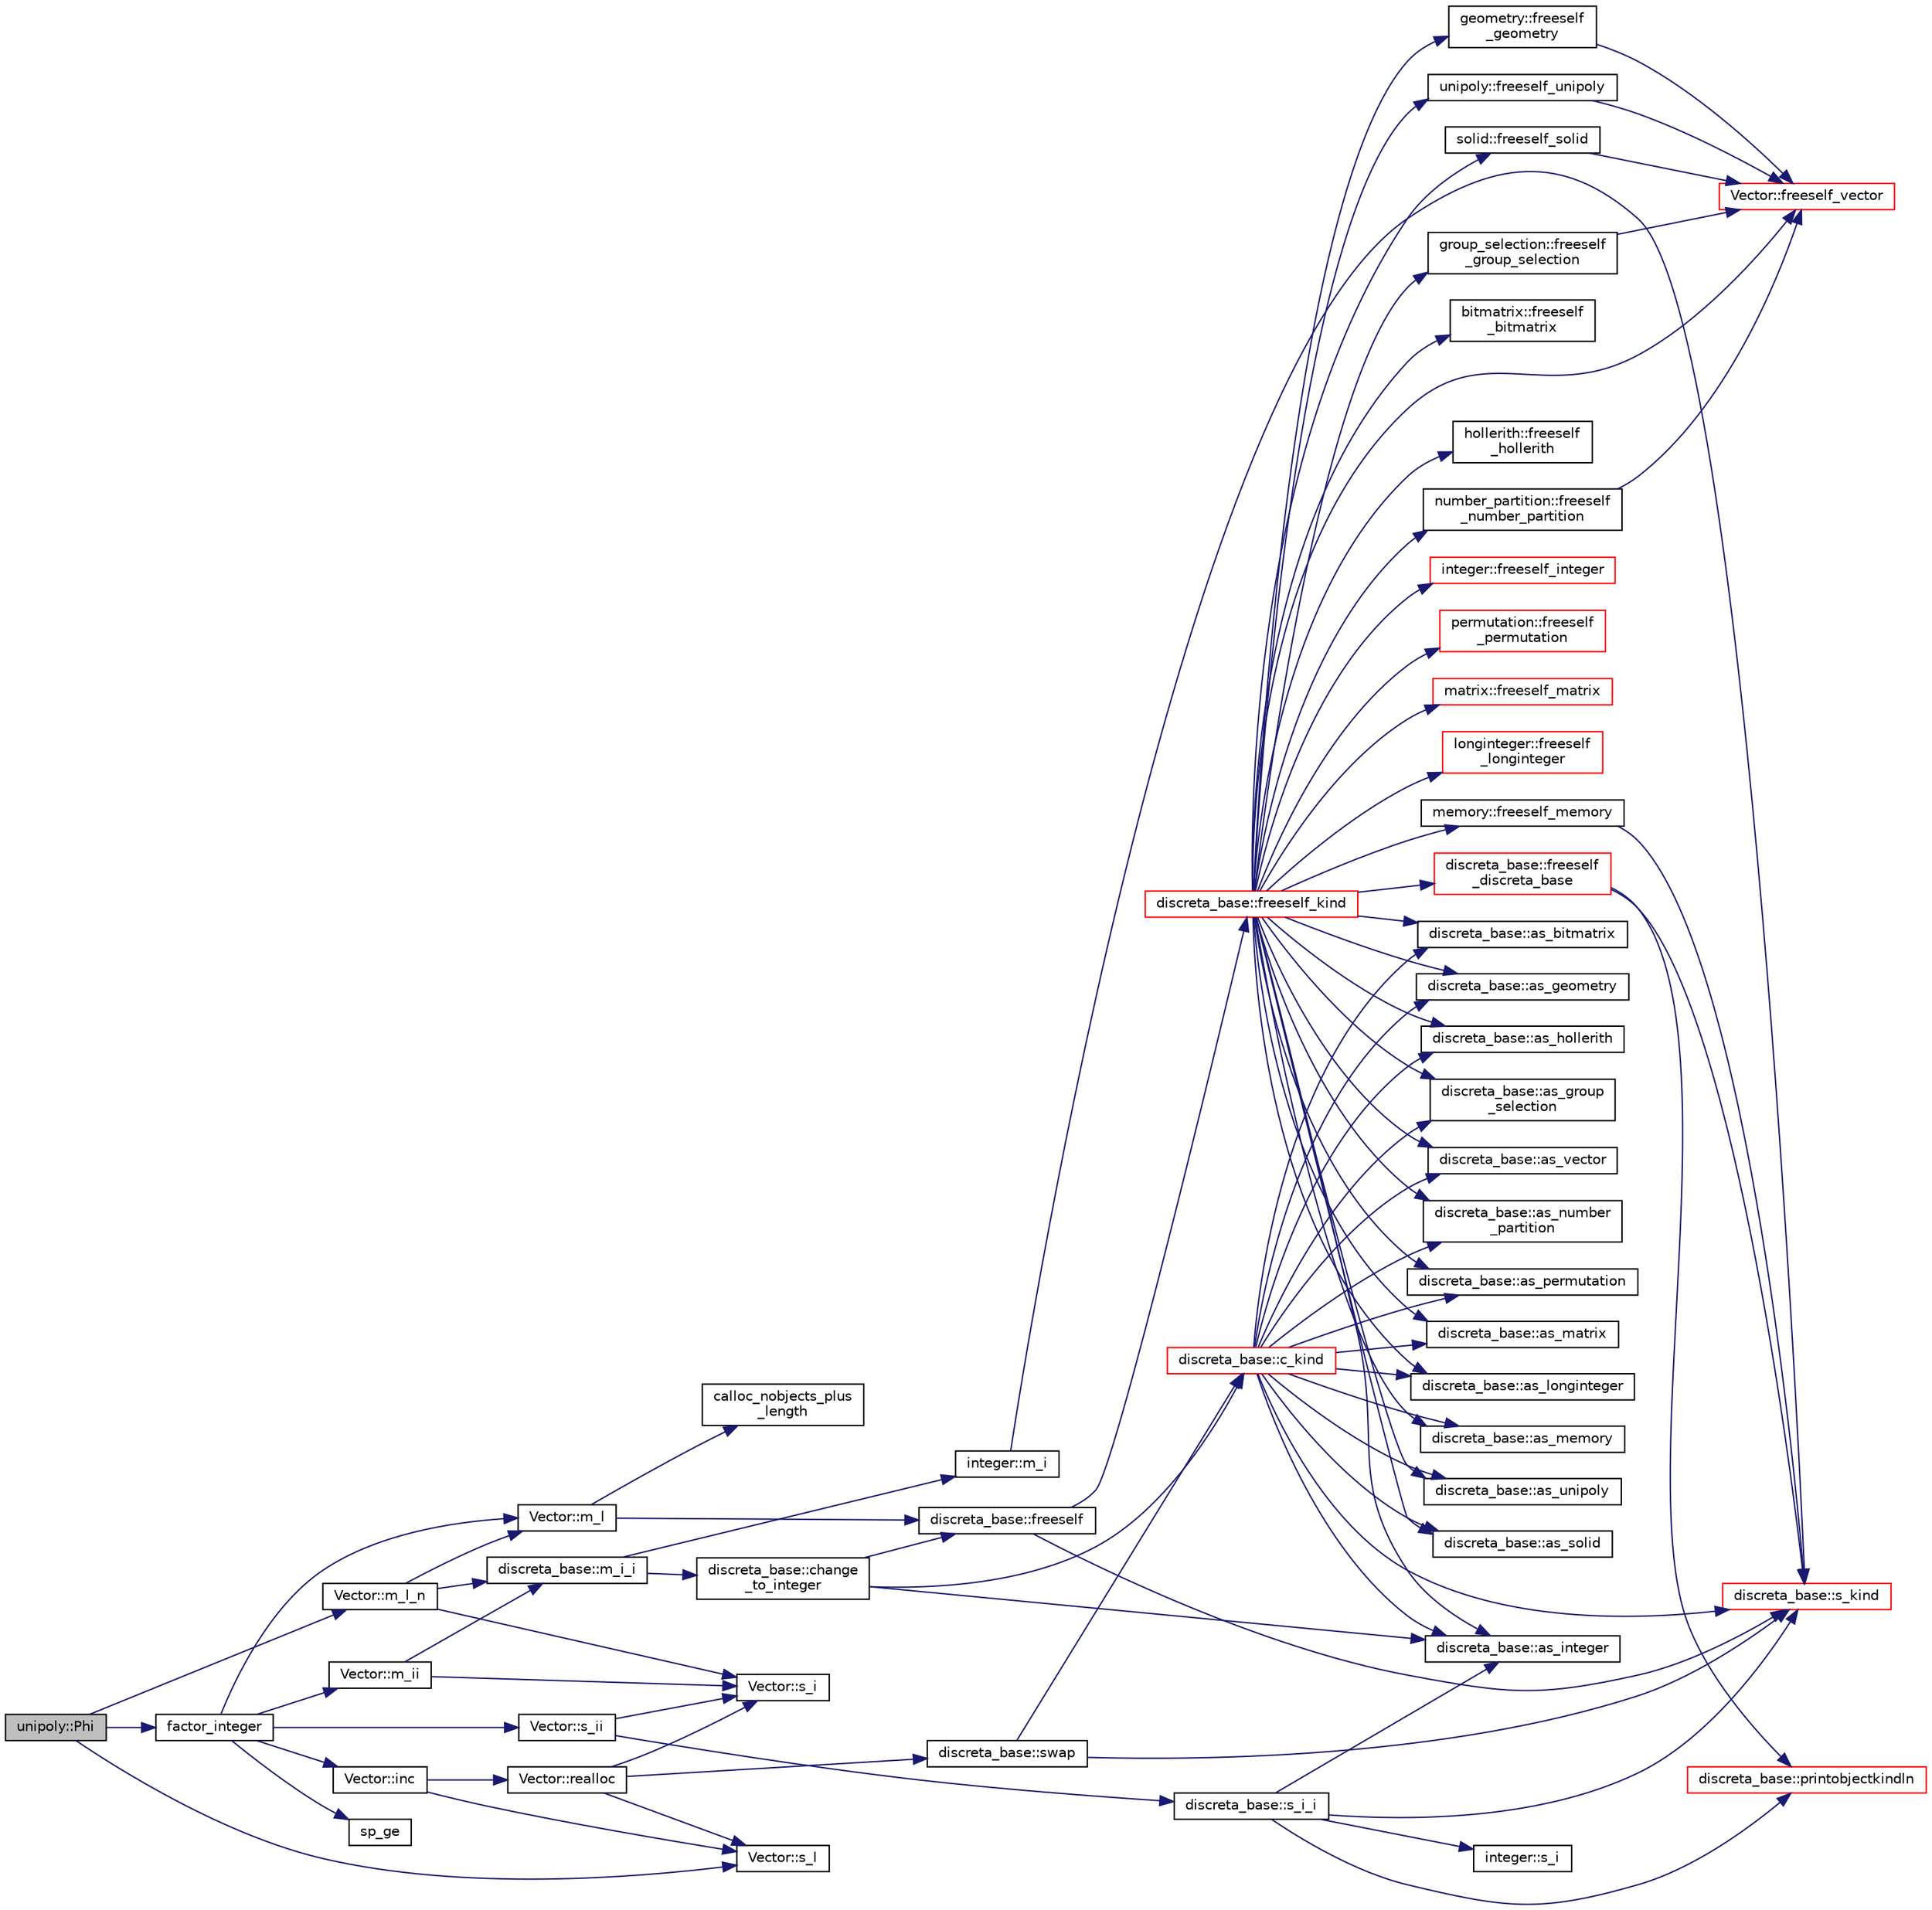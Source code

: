 digraph "unipoly::Phi"
{
  edge [fontname="Helvetica",fontsize="10",labelfontname="Helvetica",labelfontsize="10"];
  node [fontname="Helvetica",fontsize="10",shape=record];
  rankdir="LR";
  Node1896 [label="unipoly::Phi",height=0.2,width=0.4,color="black", fillcolor="grey75", style="filled", fontcolor="black"];
  Node1896 -> Node1897 [color="midnightblue",fontsize="10",style="solid",fontname="Helvetica"];
  Node1897 [label="factor_integer",height=0.2,width=0.4,color="black", fillcolor="white", style="filled",URL="$d9/d60/discreta_8h.html#ab7a2d5a4156f2d475fa1b257a3380ef6"];
  Node1897 -> Node1898 [color="midnightblue",fontsize="10",style="solid",fontname="Helvetica"];
  Node1898 [label="Vector::m_l",height=0.2,width=0.4,color="black", fillcolor="white", style="filled",URL="$d5/db2/class_vector.html#a00f5520c2a6b4f5282a1a8bcf8ea74eb"];
  Node1898 -> Node1899 [color="midnightblue",fontsize="10",style="solid",fontname="Helvetica"];
  Node1899 [label="discreta_base::freeself",height=0.2,width=0.4,color="black", fillcolor="white", style="filled",URL="$d7/d71/classdiscreta__base.html#a9a3c9501a562293b5667c11b9174d6e5"];
  Node1899 -> Node1900 [color="midnightblue",fontsize="10",style="solid",fontname="Helvetica"];
  Node1900 [label="discreta_base::freeself_kind",height=0.2,width=0.4,color="red", fillcolor="white", style="filled",URL="$d7/d71/classdiscreta__base.html#a63a23ada2165b3838fab719ed458cec8"];
  Node1900 -> Node1901 [color="midnightblue",fontsize="10",style="solid",fontname="Helvetica"];
  Node1901 [label="discreta_base::freeself\l_discreta_base",height=0.2,width=0.4,color="red", fillcolor="white", style="filled",URL="$d7/d71/classdiscreta__base.html#a8b1ec2cee4566034441e066dc2c027db"];
  Node1901 -> Node1902 [color="midnightblue",fontsize="10",style="solid",fontname="Helvetica"];
  Node1902 [label="discreta_base::s_kind",height=0.2,width=0.4,color="red", fillcolor="white", style="filled",URL="$d7/d71/classdiscreta__base.html#a8a830025c74adbbc3362418a7c2ba157"];
  Node1901 -> Node1905 [color="midnightblue",fontsize="10",style="solid",fontname="Helvetica"];
  Node1905 [label="discreta_base::printobjectkindln",height=0.2,width=0.4,color="red", fillcolor="white", style="filled",URL="$d7/d71/classdiscreta__base.html#a677ccc8f392ebedde05e453f8cf59559"];
  Node1900 -> Node1908 [color="midnightblue",fontsize="10",style="solid",fontname="Helvetica"];
  Node1908 [label="discreta_base::as_integer",height=0.2,width=0.4,color="black", fillcolor="white", style="filled",URL="$d7/d71/classdiscreta__base.html#a00d7691eaf874fd283d942692fe8dd26"];
  Node1900 -> Node1909 [color="midnightblue",fontsize="10",style="solid",fontname="Helvetica"];
  Node1909 [label="integer::freeself_integer",height=0.2,width=0.4,color="red", fillcolor="white", style="filled",URL="$d0/de5/classinteger.html#a02eb557612c9db1820dd75a77151edc0"];
  Node1900 -> Node1910 [color="midnightblue",fontsize="10",style="solid",fontname="Helvetica"];
  Node1910 [label="discreta_base::as_vector",height=0.2,width=0.4,color="black", fillcolor="white", style="filled",URL="$d7/d71/classdiscreta__base.html#a7bdd6cae39c380b128ee9e17e42cf020"];
  Node1900 -> Node1911 [color="midnightblue",fontsize="10",style="solid",fontname="Helvetica"];
  Node1911 [label="Vector::freeself_vector",height=0.2,width=0.4,color="red", fillcolor="white", style="filled",URL="$d5/db2/class_vector.html#ad55c58937ca8fb342247a2c0fb572d20"];
  Node1900 -> Node1913 [color="midnightblue",fontsize="10",style="solid",fontname="Helvetica"];
  Node1913 [label="discreta_base::as_number\l_partition",height=0.2,width=0.4,color="black", fillcolor="white", style="filled",URL="$d7/d71/classdiscreta__base.html#a307aa09de0e925d46697707968ffab00"];
  Node1900 -> Node1914 [color="midnightblue",fontsize="10",style="solid",fontname="Helvetica"];
  Node1914 [label="number_partition::freeself\l_number_partition",height=0.2,width=0.4,color="black", fillcolor="white", style="filled",URL="$df/d50/classnumber__partition.html#aa74111c1c8cd218b654e7b7c1ca42eb5"];
  Node1914 -> Node1911 [color="midnightblue",fontsize="10",style="solid",fontname="Helvetica"];
  Node1900 -> Node1915 [color="midnightblue",fontsize="10",style="solid",fontname="Helvetica"];
  Node1915 [label="discreta_base::as_permutation",height=0.2,width=0.4,color="black", fillcolor="white", style="filled",URL="$d7/d71/classdiscreta__base.html#aa4e72f36a82984239b12ae831e131098"];
  Node1900 -> Node1916 [color="midnightblue",fontsize="10",style="solid",fontname="Helvetica"];
  Node1916 [label="permutation::freeself\l_permutation",height=0.2,width=0.4,color="red", fillcolor="white", style="filled",URL="$d0/d08/classpermutation.html#a1f86343fa765d71c976d79e5ce372c12"];
  Node1900 -> Node1917 [color="midnightblue",fontsize="10",style="solid",fontname="Helvetica"];
  Node1917 [label="discreta_base::as_matrix",height=0.2,width=0.4,color="black", fillcolor="white", style="filled",URL="$d7/d71/classdiscreta__base.html#ae4d7f56d917a4707b838fbffde6467ff"];
  Node1900 -> Node1918 [color="midnightblue",fontsize="10",style="solid",fontname="Helvetica"];
  Node1918 [label="matrix::freeself_matrix",height=0.2,width=0.4,color="red", fillcolor="white", style="filled",URL="$d1/d8d/classmatrix.html#ab47d61820499f35c15bf82fb6a3b9bd1"];
  Node1900 -> Node1920 [color="midnightblue",fontsize="10",style="solid",fontname="Helvetica"];
  Node1920 [label="discreta_base::as_longinteger",height=0.2,width=0.4,color="black", fillcolor="white", style="filled",URL="$d7/d71/classdiscreta__base.html#a20a094639eb711b10c8694c51937f7cd"];
  Node1900 -> Node1921 [color="midnightblue",fontsize="10",style="solid",fontname="Helvetica"];
  Node1921 [label="longinteger::freeself\l_longinteger",height=0.2,width=0.4,color="red", fillcolor="white", style="filled",URL="$d3/d71/classlonginteger.html#a82006f4b7c6bf897de0387497e16c219"];
  Node1900 -> Node1923 [color="midnightblue",fontsize="10",style="solid",fontname="Helvetica"];
  Node1923 [label="discreta_base::as_memory",height=0.2,width=0.4,color="black", fillcolor="white", style="filled",URL="$d7/d71/classdiscreta__base.html#ad94b2d7dce0cd4fa22db57f6e79c4bd2"];
  Node1900 -> Node1924 [color="midnightblue",fontsize="10",style="solid",fontname="Helvetica"];
  Node1924 [label="memory::freeself_memory",height=0.2,width=0.4,color="black", fillcolor="white", style="filled",URL="$d8/d99/classmemory.html#a19366f9105d79a0e818cc19255d7ef4f"];
  Node1924 -> Node1902 [color="midnightblue",fontsize="10",style="solid",fontname="Helvetica"];
  Node1900 -> Node1925 [color="midnightblue",fontsize="10",style="solid",fontname="Helvetica"];
  Node1925 [label="discreta_base::as_unipoly",height=0.2,width=0.4,color="black", fillcolor="white", style="filled",URL="$d7/d71/classdiscreta__base.html#ad50d8027f039fe5c2478cddb243adc9d"];
  Node1900 -> Node1926 [color="midnightblue",fontsize="10",style="solid",fontname="Helvetica"];
  Node1926 [label="unipoly::freeself_unipoly",height=0.2,width=0.4,color="black", fillcolor="white", style="filled",URL="$d1/d89/classunipoly.html#aad315db6c6adb555a0c63877aab7d27e"];
  Node1926 -> Node1911 [color="midnightblue",fontsize="10",style="solid",fontname="Helvetica"];
  Node1900 -> Node1927 [color="midnightblue",fontsize="10",style="solid",fontname="Helvetica"];
  Node1927 [label="discreta_base::as_solid",height=0.2,width=0.4,color="black", fillcolor="white", style="filled",URL="$d7/d71/classdiscreta__base.html#a1fc5f2b85ec97ab0a69dd64903c970a5"];
  Node1900 -> Node1928 [color="midnightblue",fontsize="10",style="solid",fontname="Helvetica"];
  Node1928 [label="solid::freeself_solid",height=0.2,width=0.4,color="black", fillcolor="white", style="filled",URL="$d8/def/classsolid.html#a84c2f0abd7b24b1cf2ccefa9c99567fe"];
  Node1928 -> Node1911 [color="midnightblue",fontsize="10",style="solid",fontname="Helvetica"];
  Node1900 -> Node1929 [color="midnightblue",fontsize="10",style="solid",fontname="Helvetica"];
  Node1929 [label="discreta_base::as_bitmatrix",height=0.2,width=0.4,color="black", fillcolor="white", style="filled",URL="$d7/d71/classdiscreta__base.html#a071ad54ea8ef6c9d1d15f532e5a76df6"];
  Node1900 -> Node1930 [color="midnightblue",fontsize="10",style="solid",fontname="Helvetica"];
  Node1930 [label="bitmatrix::freeself\l_bitmatrix",height=0.2,width=0.4,color="black", fillcolor="white", style="filled",URL="$de/dc8/classbitmatrix.html#a4b84eed56a244df63819eae6b7ba1eff"];
  Node1900 -> Node1931 [color="midnightblue",fontsize="10",style="solid",fontname="Helvetica"];
  Node1931 [label="discreta_base::as_geometry",height=0.2,width=0.4,color="black", fillcolor="white", style="filled",URL="$d7/d71/classdiscreta__base.html#a38fc7b4cdd830703e9d87354b79bc5c8"];
  Node1900 -> Node1932 [color="midnightblue",fontsize="10",style="solid",fontname="Helvetica"];
  Node1932 [label="geometry::freeself\l_geometry",height=0.2,width=0.4,color="black", fillcolor="white", style="filled",URL="$da/d44/classgeometry.html#a504b1b52d24b4ae00d9fd0b7838b57e6"];
  Node1932 -> Node1911 [color="midnightblue",fontsize="10",style="solid",fontname="Helvetica"];
  Node1900 -> Node1933 [color="midnightblue",fontsize="10",style="solid",fontname="Helvetica"];
  Node1933 [label="discreta_base::as_hollerith",height=0.2,width=0.4,color="black", fillcolor="white", style="filled",URL="$d7/d71/classdiscreta__base.html#a3e66f82711f314710107e2f29e589690"];
  Node1900 -> Node1934 [color="midnightblue",fontsize="10",style="solid",fontname="Helvetica"];
  Node1934 [label="hollerith::freeself\l_hollerith",height=0.2,width=0.4,color="black", fillcolor="white", style="filled",URL="$d8/d99/classhollerith.html#a240d1b30780c9e09323d0b3ad5e2d1f7"];
  Node1900 -> Node1935 [color="midnightblue",fontsize="10",style="solid",fontname="Helvetica"];
  Node1935 [label="discreta_base::as_group\l_selection",height=0.2,width=0.4,color="black", fillcolor="white", style="filled",URL="$d7/d71/classdiscreta__base.html#aae1bac4883c567718bef9fb610abbdc8"];
  Node1900 -> Node1936 [color="midnightblue",fontsize="10",style="solid",fontname="Helvetica"];
  Node1936 [label="group_selection::freeself\l_group_selection",height=0.2,width=0.4,color="black", fillcolor="white", style="filled",URL="$d6/db0/classgroup__selection.html#a778b1a466858bf7f90516eeba1795798"];
  Node1936 -> Node1911 [color="midnightblue",fontsize="10",style="solid",fontname="Helvetica"];
  Node1899 -> Node1902 [color="midnightblue",fontsize="10",style="solid",fontname="Helvetica"];
  Node1898 -> Node1947 [color="midnightblue",fontsize="10",style="solid",fontname="Helvetica"];
  Node1947 [label="calloc_nobjects_plus\l_length",height=0.2,width=0.4,color="black", fillcolor="white", style="filled",URL="$d9/d60/discreta_8h.html#a71599d54c8c17dfa065a363f5cdd0aa4"];
  Node1897 -> Node1948 [color="midnightblue",fontsize="10",style="solid",fontname="Helvetica"];
  Node1948 [label="sp_ge",height=0.2,width=0.4,color="black", fillcolor="white", style="filled",URL="$de/dc5/algebra__and__number__theory_8h.html#a8f36bcc508c5ea2a184ab1e73f8ace22"];
  Node1897 -> Node1949 [color="midnightblue",fontsize="10",style="solid",fontname="Helvetica"];
  Node1949 [label="Vector::m_ii",height=0.2,width=0.4,color="black", fillcolor="white", style="filled",URL="$d5/db2/class_vector.html#aa6a97eabb43f192a47947f4f6acbb04d"];
  Node1949 -> Node1950 [color="midnightblue",fontsize="10",style="solid",fontname="Helvetica"];
  Node1950 [label="Vector::s_i",height=0.2,width=0.4,color="black", fillcolor="white", style="filled",URL="$d5/db2/class_vector.html#a1c4fe1752523df8119f70dd550244871"];
  Node1949 -> Node1951 [color="midnightblue",fontsize="10",style="solid",fontname="Helvetica"];
  Node1951 [label="discreta_base::m_i_i",height=0.2,width=0.4,color="black", fillcolor="white", style="filled",URL="$d7/d71/classdiscreta__base.html#aa231464a9d4bc233f66608021c9ad997"];
  Node1951 -> Node1952 [color="midnightblue",fontsize="10",style="solid",fontname="Helvetica"];
  Node1952 [label="discreta_base::change\l_to_integer",height=0.2,width=0.4,color="black", fillcolor="white", style="filled",URL="$d7/d71/classdiscreta__base.html#a58a5a5bd8f8e6f2dd7b4483b66dc7bb9"];
  Node1952 -> Node1899 [color="midnightblue",fontsize="10",style="solid",fontname="Helvetica"];
  Node1952 -> Node1953 [color="midnightblue",fontsize="10",style="solid",fontname="Helvetica"];
  Node1953 [label="discreta_base::c_kind",height=0.2,width=0.4,color="red", fillcolor="white", style="filled",URL="$d7/d71/classdiscreta__base.html#adc2ff61589c2d083688e7a43f333cb62"];
  Node1953 -> Node1908 [color="midnightblue",fontsize="10",style="solid",fontname="Helvetica"];
  Node1953 -> Node1910 [color="midnightblue",fontsize="10",style="solid",fontname="Helvetica"];
  Node1953 -> Node1913 [color="midnightblue",fontsize="10",style="solid",fontname="Helvetica"];
  Node1953 -> Node1915 [color="midnightblue",fontsize="10",style="solid",fontname="Helvetica"];
  Node1953 -> Node1917 [color="midnightblue",fontsize="10",style="solid",fontname="Helvetica"];
  Node1953 -> Node1920 [color="midnightblue",fontsize="10",style="solid",fontname="Helvetica"];
  Node1953 -> Node1923 [color="midnightblue",fontsize="10",style="solid",fontname="Helvetica"];
  Node1953 -> Node1925 [color="midnightblue",fontsize="10",style="solid",fontname="Helvetica"];
  Node1953 -> Node1927 [color="midnightblue",fontsize="10",style="solid",fontname="Helvetica"];
  Node1953 -> Node1929 [color="midnightblue",fontsize="10",style="solid",fontname="Helvetica"];
  Node1953 -> Node1931 [color="midnightblue",fontsize="10",style="solid",fontname="Helvetica"];
  Node1953 -> Node1933 [color="midnightblue",fontsize="10",style="solid",fontname="Helvetica"];
  Node1953 -> Node1935 [color="midnightblue",fontsize="10",style="solid",fontname="Helvetica"];
  Node1953 -> Node1902 [color="midnightblue",fontsize="10",style="solid",fontname="Helvetica"];
  Node1952 -> Node1908 [color="midnightblue",fontsize="10",style="solid",fontname="Helvetica"];
  Node1951 -> Node1975 [color="midnightblue",fontsize="10",style="solid",fontname="Helvetica"];
  Node1975 [label="integer::m_i",height=0.2,width=0.4,color="black", fillcolor="white", style="filled",URL="$d0/de5/classinteger.html#a869091f0a0f35f5354c8c4a70250e8a9"];
  Node1975 -> Node1902 [color="midnightblue",fontsize="10",style="solid",fontname="Helvetica"];
  Node1897 -> Node1976 [color="midnightblue",fontsize="10",style="solid",fontname="Helvetica"];
  Node1976 [label="Vector::s_ii",height=0.2,width=0.4,color="black", fillcolor="white", style="filled",URL="$d5/db2/class_vector.html#a75d4942cc7b9794717b4846c10520db8"];
  Node1976 -> Node1950 [color="midnightblue",fontsize="10",style="solid",fontname="Helvetica"];
  Node1976 -> Node1977 [color="midnightblue",fontsize="10",style="solid",fontname="Helvetica"];
  Node1977 [label="discreta_base::s_i_i",height=0.2,width=0.4,color="black", fillcolor="white", style="filled",URL="$d7/d71/classdiscreta__base.html#aadb92c01fbe69b3034b0214b33fbc735"];
  Node1977 -> Node1902 [color="midnightblue",fontsize="10",style="solid",fontname="Helvetica"];
  Node1977 -> Node1905 [color="midnightblue",fontsize="10",style="solid",fontname="Helvetica"];
  Node1977 -> Node1908 [color="midnightblue",fontsize="10",style="solid",fontname="Helvetica"];
  Node1977 -> Node1978 [color="midnightblue",fontsize="10",style="solid",fontname="Helvetica"];
  Node1978 [label="integer::s_i",height=0.2,width=0.4,color="black", fillcolor="white", style="filled",URL="$d0/de5/classinteger.html#adf28e9f94d4c844adaa950deeb80b904"];
  Node1897 -> Node1979 [color="midnightblue",fontsize="10",style="solid",fontname="Helvetica"];
  Node1979 [label="Vector::inc",height=0.2,width=0.4,color="black", fillcolor="white", style="filled",URL="$d5/db2/class_vector.html#a5f6fe0531bc3d9829becd8503e4156a3"];
  Node1979 -> Node1980 [color="midnightblue",fontsize="10",style="solid",fontname="Helvetica"];
  Node1980 [label="Vector::realloc",height=0.2,width=0.4,color="black", fillcolor="white", style="filled",URL="$d5/db2/class_vector.html#a00aff28a4a7cacc8c5aaf44b6f3fb3a5"];
  Node1980 -> Node1981 [color="midnightblue",fontsize="10",style="solid",fontname="Helvetica"];
  Node1981 [label="Vector::s_l",height=0.2,width=0.4,color="black", fillcolor="white", style="filled",URL="$d5/db2/class_vector.html#ad2dc082288f858d22a528832289e0704"];
  Node1980 -> Node1950 [color="midnightblue",fontsize="10",style="solid",fontname="Helvetica"];
  Node1980 -> Node1982 [color="midnightblue",fontsize="10",style="solid",fontname="Helvetica"];
  Node1982 [label="discreta_base::swap",height=0.2,width=0.4,color="black", fillcolor="white", style="filled",URL="$d7/d71/classdiscreta__base.html#a2e8acbb9d3476675dac5b6a583b0293e"];
  Node1982 -> Node1902 [color="midnightblue",fontsize="10",style="solid",fontname="Helvetica"];
  Node1982 -> Node1953 [color="midnightblue",fontsize="10",style="solid",fontname="Helvetica"];
  Node1979 -> Node1981 [color="midnightblue",fontsize="10",style="solid",fontname="Helvetica"];
  Node1896 -> Node1981 [color="midnightblue",fontsize="10",style="solid",fontname="Helvetica"];
  Node1896 -> Node1983 [color="midnightblue",fontsize="10",style="solid",fontname="Helvetica"];
  Node1983 [label="Vector::m_l_n",height=0.2,width=0.4,color="black", fillcolor="white", style="filled",URL="$d5/db2/class_vector.html#a5c7c126e6266ecdc832c5ce5bc1cca2f"];
  Node1983 -> Node1898 [color="midnightblue",fontsize="10",style="solid",fontname="Helvetica"];
  Node1983 -> Node1950 [color="midnightblue",fontsize="10",style="solid",fontname="Helvetica"];
  Node1983 -> Node1951 [color="midnightblue",fontsize="10",style="solid",fontname="Helvetica"];
}
